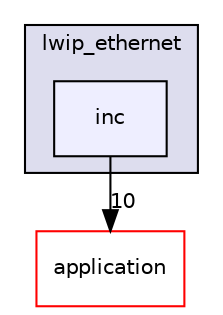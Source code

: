 digraph "inc" {
  compound=true
  node [ fontsize="10", fontname="Helvetica"];
  edge [ labelfontsize="10", labelfontname="Helvetica"];
  subgraph clusterdir_82b9ac9ac74968ff0d288e75ea187811 {
    graph [ bgcolor="#ddddee", pencolor="black", label="lwip_ethernet" fontname="Helvetica", fontsize="10", URL="dir_82b9ac9ac74968ff0d288e75ea187811.html"]
  dir_33999cbe77be87096e2216d5c2fe4194 [shape=box, label="inc", style="filled", fillcolor="#eeeeff", pencolor="black", URL="dir_33999cbe77be87096e2216d5c2fe4194.html"];
  }
  dir_eda2a6d705da8f3400ffe9a7dcb90b30 [shape=box label="application" fillcolor="white" style="filled" color="red" URL="dir_eda2a6d705da8f3400ffe9a7dcb90b30.html"];
  dir_33999cbe77be87096e2216d5c2fe4194->dir_eda2a6d705da8f3400ffe9a7dcb90b30 [headlabel="10", labeldistance=1.5 headhref="dir_000026_000002.html"];
}
